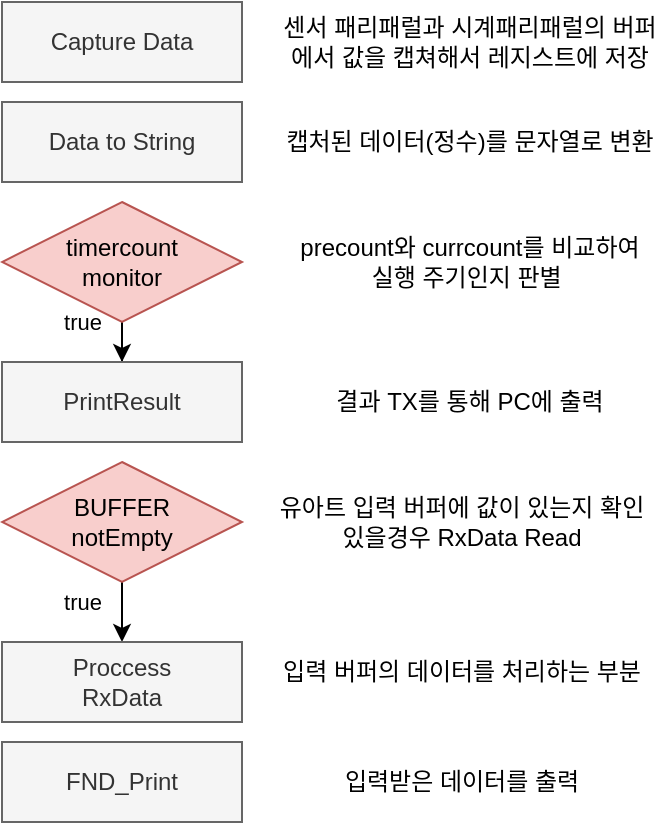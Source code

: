 <mxfile>
    <diagram id="yg3X5ZUB5-sNffCoT9FX" name="페이지-1">
        <mxGraphModel dx="954" dy="626" grid="1" gridSize="10" guides="1" tooltips="1" connect="1" arrows="1" fold="1" page="1" pageScale="1" pageWidth="827" pageHeight="1169" math="0" shadow="0">
            <root>
                <mxCell id="0"/>
                <mxCell id="1" parent="0"/>
                <mxCell id="4" value="Capture Data" style="rounded=0;whiteSpace=wrap;html=1;fillColor=#f5f5f5;fontColor=#333333;strokeColor=#666666;" vertex="1" parent="1">
                    <mxGeometry x="85" y="100" width="120" height="40" as="geometry"/>
                </mxCell>
                <mxCell id="6" value="Data to String" style="rounded=0;whiteSpace=wrap;html=1;fillColor=#f5f5f5;fontColor=#333333;strokeColor=#666666;" vertex="1" parent="1">
                    <mxGeometry x="85" y="150" width="120" height="40" as="geometry"/>
                </mxCell>
                <mxCell id="7" value="true" style="edgeStyle=orthogonalEdgeStyle;rounded=0;orthogonalLoop=1;jettySize=auto;html=1;entryX=0.5;entryY=0;entryDx=0;entryDy=0;" edge="1" parent="1" source="10" target="12">
                    <mxGeometry x="0.334" y="-20" relative="1" as="geometry">
                        <mxPoint as="offset"/>
                    </mxGeometry>
                </mxCell>
                <mxCell id="10" value="timercount&lt;div&gt;monitor&lt;/div&gt;" style="rhombus;whiteSpace=wrap;html=1;fillColor=#f8cecc;strokeColor=#b85450;" vertex="1" parent="1">
                    <mxGeometry x="85" y="200" width="120" height="60" as="geometry"/>
                </mxCell>
                <mxCell id="12" value="PrintResult" style="rounded=0;whiteSpace=wrap;html=1;fillColor=#f5f5f5;fontColor=#333333;strokeColor=#666666;" vertex="1" parent="1">
                    <mxGeometry x="85" y="280" width="120" height="40" as="geometry"/>
                </mxCell>
                <mxCell id="13" value="true" style="edgeStyle=orthogonalEdgeStyle;rounded=0;orthogonalLoop=1;jettySize=auto;html=1;" edge="1" parent="1" source="16" target="18">
                    <mxGeometry x="0.2" y="-20" relative="1" as="geometry">
                        <mxPoint as="offset"/>
                    </mxGeometry>
                </mxCell>
                <mxCell id="16" value="BUFFER&lt;div&gt;notEmpty&lt;/div&gt;" style="rhombus;whiteSpace=wrap;html=1;fillColor=#f8cecc;strokeColor=#b85450;" vertex="1" parent="1">
                    <mxGeometry x="85" y="330" width="120" height="60" as="geometry"/>
                </mxCell>
                <mxCell id="18" value="Proccess&lt;br&gt;RxData" style="rounded=0;whiteSpace=wrap;html=1;fillColor=#f5f5f5;fontColor=#333333;strokeColor=#666666;" vertex="1" parent="1">
                    <mxGeometry x="85" y="420" width="120" height="40" as="geometry"/>
                </mxCell>
                <mxCell id="19" value="FND_Print" style="rounded=0;whiteSpace=wrap;html=1;fillColor=#f5f5f5;fontColor=#333333;strokeColor=#666666;" vertex="1" parent="1">
                    <mxGeometry x="85" y="470" width="120" height="40" as="geometry"/>
                </mxCell>
                <mxCell id="21" value="센서 패리패럴과 시계패리패럴의 버퍼에서 값을 캡쳐해서 레지스트에 저장" style="text;html=1;align=center;verticalAlign=middle;whiteSpace=wrap;rounded=0;" vertex="1" parent="1">
                    <mxGeometry x="224" y="105" width="190" height="30" as="geometry"/>
                </mxCell>
                <mxCell id="23" value="캡처된 데이터(정수)를 문자열로 변환" style="text;html=1;align=center;verticalAlign=middle;whiteSpace=wrap;rounded=0;" vertex="1" parent="1">
                    <mxGeometry x="224" y="155" width="190" height="30" as="geometry"/>
                </mxCell>
                <mxCell id="24" value="precount와 currcount를 비교하여&lt;div&gt;실행 주기인지 판별&amp;nbsp;&lt;/div&gt;" style="text;html=1;align=center;verticalAlign=middle;whiteSpace=wrap;rounded=0;" vertex="1" parent="1">
                    <mxGeometry x="224" y="215" width="190" height="30" as="geometry"/>
                </mxCell>
                <mxCell id="25" value="결과 TX를 통해 PC에 출력" style="text;html=1;align=center;verticalAlign=middle;whiteSpace=wrap;rounded=0;" vertex="1" parent="1">
                    <mxGeometry x="224" y="285" width="190" height="30" as="geometry"/>
                </mxCell>
                <mxCell id="26" value="유아트 입력 버퍼에 값이 있는지 확인 있을경우 RxData Read" style="text;html=1;align=center;verticalAlign=middle;whiteSpace=wrap;rounded=0;" vertex="1" parent="1">
                    <mxGeometry x="220" y="345" width="190" height="30" as="geometry"/>
                </mxCell>
                <mxCell id="28" value="입력 버퍼의 데이터를 처리하는 부분" style="text;html=1;align=center;verticalAlign=middle;whiteSpace=wrap;rounded=0;" vertex="1" parent="1">
                    <mxGeometry x="220" y="420" width="190" height="30" as="geometry"/>
                </mxCell>
                <mxCell id="29" value="입력받은 데이터를 출력" style="text;html=1;align=center;verticalAlign=middle;whiteSpace=wrap;rounded=0;" vertex="1" parent="1">
                    <mxGeometry x="220" y="475" width="190" height="30" as="geometry"/>
                </mxCell>
            </root>
        </mxGraphModel>
    </diagram>
</mxfile>